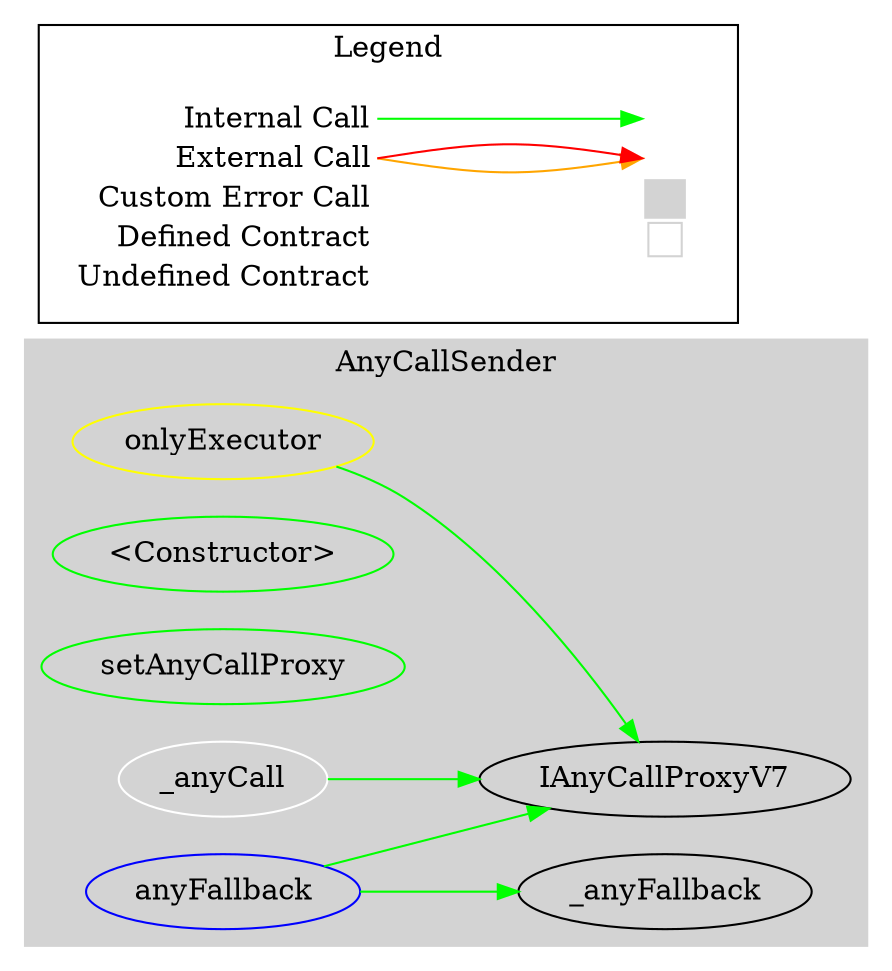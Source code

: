 digraph G {
  graph [ ratio = "auto", page = "100", compound =true ];
subgraph "clusterAnyCallSender" {
  graph [ label = "AnyCallSender", color = "lightgray", style = "filled", bgcolor = "lightgray" ];
  "AnyCallSender.onlyExecutor" [ label = "onlyExecutor", color = "yellow" ];
  "AnyCallSender.<Constructor>" [ label = "<Constructor>", color = "green" ];
  "AnyCallSender.setAnyCallProxy" [ label = "setAnyCallProxy", color = "green" ];
  "AnyCallSender._anyCall" [ label = "_anyCall", color = "white" ];
  "AnyCallSender._anyFallback" [ label = "_anyFallback" ];
  "AnyCallSender.anyFallback" [ label = "anyFallback", color = "blue" ];
  "AnyCallSender.IAnyCallProxyV7" [ label = "IAnyCallProxyV7" ];
}

  "AnyCallSender.onlyExecutor";
  "AnyCallSender.IAnyCallProxyV7";
  "AnyCallSender._anyCall";
  "AnyCallSender.anyFallback";
  "AnyCallSender._anyFallback";
  "AnyCallSender.onlyExecutor" -> "AnyCallSender.IAnyCallProxyV7" [ color = "green" ];
  "AnyCallSender._anyCall" -> "AnyCallSender.IAnyCallProxyV7" [ color = "green" ];
  "AnyCallSender.anyFallback" -> "AnyCallSender.IAnyCallProxyV7" [ color = "green" ];
  "AnyCallSender.anyFallback" -> "AnyCallSender._anyFallback" [ color = "green" ];


rankdir=LR
node [shape=plaintext]
subgraph cluster_01 { 
label = "Legend";
key [label=<<table border="0" cellpadding="2" cellspacing="0" cellborder="0">
  <tr><td align="right" port="i1">Internal Call</td></tr>
  <tr><td align="right" port="i2">External Call</td></tr>
  <tr><td align="right" port="i2">Custom Error Call</td></tr>
  <tr><td align="right" port="i3">Defined Contract</td></tr>
  <tr><td align="right" port="i4">Undefined Contract</td></tr>
  </table>>]
key2 [label=<<table border="0" cellpadding="2" cellspacing="0" cellborder="0">
  <tr><td port="i1">&nbsp;&nbsp;&nbsp;</td></tr>
  <tr><td port="i2">&nbsp;&nbsp;&nbsp;</td></tr>
  <tr><td port="i3" bgcolor="lightgray">&nbsp;&nbsp;&nbsp;</td></tr>
  <tr><td port="i4">
    <table border="1" cellborder="0" cellspacing="0" cellpadding="7" color="lightgray">
      <tr>
       <td></td>
      </tr>
     </table>
  </td></tr>
  </table>>]
key:i1:e -> key2:i1:w [color="green"]
key:i2:e -> key2:i2:w [color="orange"]
key:i2:e -> key2:i2:w [color="red"]
}
}

